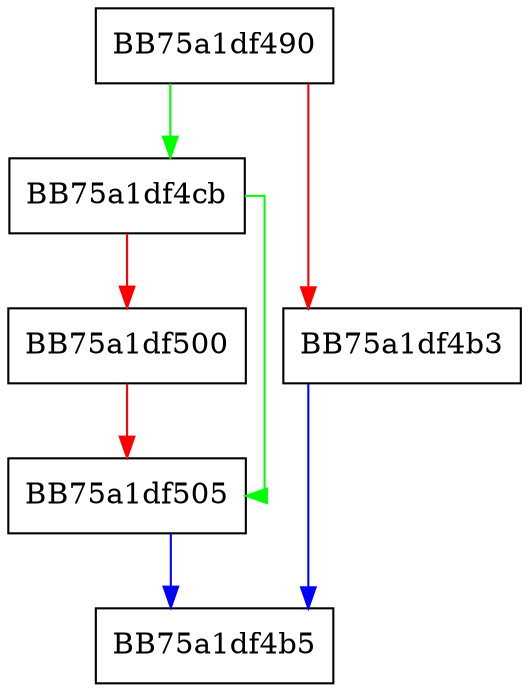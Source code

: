 digraph SetRawDn {
  node [shape="box"];
  graph [splines=ortho];
  BB75a1df490 -> BB75a1df4cb [color="green"];
  BB75a1df490 -> BB75a1df4b3 [color="red"];
  BB75a1df4b3 -> BB75a1df4b5 [color="blue"];
  BB75a1df4cb -> BB75a1df505 [color="green"];
  BB75a1df4cb -> BB75a1df500 [color="red"];
  BB75a1df500 -> BB75a1df505 [color="red"];
  BB75a1df505 -> BB75a1df4b5 [color="blue"];
}